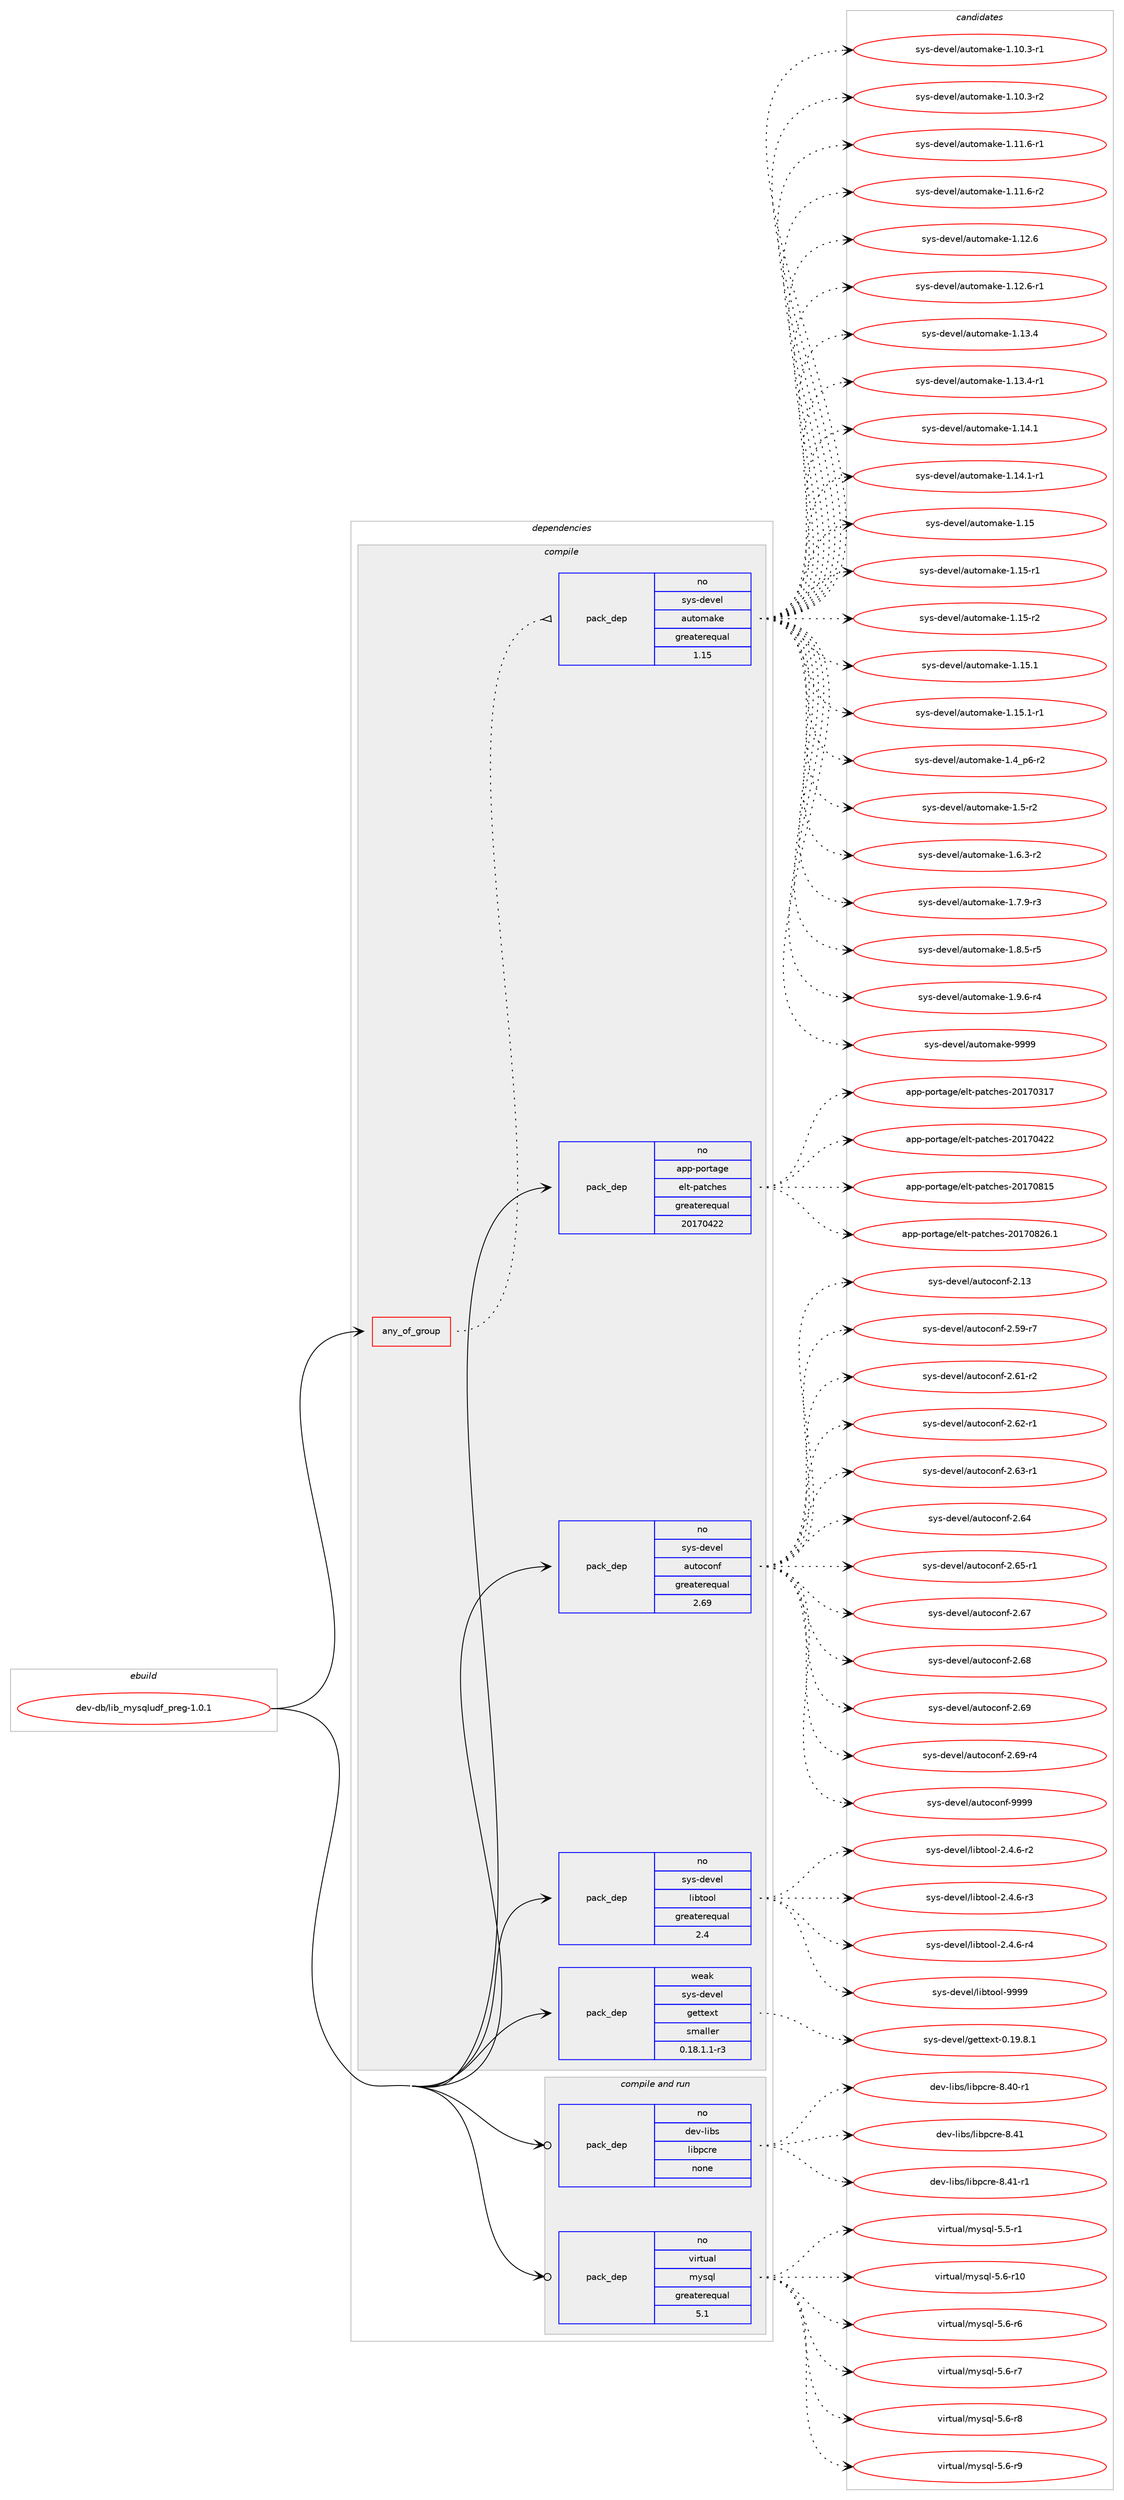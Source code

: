 digraph prolog {

# *************
# Graph options
# *************

newrank=true;
concentrate=true;
compound=true;
graph [rankdir=LR,fontname=Helvetica,fontsize=10,ranksep=1.5];#, ranksep=2.5, nodesep=0.2];
edge  [arrowhead=vee];
node  [fontname=Helvetica,fontsize=10];

# **********
# The ebuild
# **********

subgraph cluster_leftcol {
color=gray;
rank=same;
label=<<i>ebuild</i>>;
id [label="dev-db/lib_mysqludf_preg-1.0.1", color=red, width=4, href="../dev-db/lib_mysqludf_preg-1.0.1.svg"];
}

# ****************
# The dependencies
# ****************

subgraph cluster_midcol {
color=gray;
label=<<i>dependencies</i>>;
subgraph cluster_compile {
fillcolor="#eeeeee";
style=filled;
label=<<i>compile</i>>;
subgraph any1455 {
dependency66528 [label=<<TABLE BORDER="0" CELLBORDER="1" CELLSPACING="0" CELLPADDING="4"><TR><TD CELLPADDING="10">any_of_group</TD></TR></TABLE>>, shape=none, color=red];subgraph pack49085 {
dependency66529 [label=<<TABLE BORDER="0" CELLBORDER="1" CELLSPACING="0" CELLPADDING="4" WIDTH="220"><TR><TD ROWSPAN="6" CELLPADDING="30">pack_dep</TD></TR><TR><TD WIDTH="110">no</TD></TR><TR><TD>sys-devel</TD></TR><TR><TD>automake</TD></TR><TR><TD>greaterequal</TD></TR><TR><TD>1.15</TD></TR></TABLE>>, shape=none, color=blue];
}
dependency66528:e -> dependency66529:w [weight=20,style="dotted",arrowhead="oinv"];
}
id:e -> dependency66528:w [weight=20,style="solid",arrowhead="vee"];
subgraph pack49086 {
dependency66530 [label=<<TABLE BORDER="0" CELLBORDER="1" CELLSPACING="0" CELLPADDING="4" WIDTH="220"><TR><TD ROWSPAN="6" CELLPADDING="30">pack_dep</TD></TR><TR><TD WIDTH="110">no</TD></TR><TR><TD>app-portage</TD></TR><TR><TD>elt-patches</TD></TR><TR><TD>greaterequal</TD></TR><TR><TD>20170422</TD></TR></TABLE>>, shape=none, color=blue];
}
id:e -> dependency66530:w [weight=20,style="solid",arrowhead="vee"];
subgraph pack49087 {
dependency66531 [label=<<TABLE BORDER="0" CELLBORDER="1" CELLSPACING="0" CELLPADDING="4" WIDTH="220"><TR><TD ROWSPAN="6" CELLPADDING="30">pack_dep</TD></TR><TR><TD WIDTH="110">no</TD></TR><TR><TD>sys-devel</TD></TR><TR><TD>autoconf</TD></TR><TR><TD>greaterequal</TD></TR><TR><TD>2.69</TD></TR></TABLE>>, shape=none, color=blue];
}
id:e -> dependency66531:w [weight=20,style="solid",arrowhead="vee"];
subgraph pack49088 {
dependency66532 [label=<<TABLE BORDER="0" CELLBORDER="1" CELLSPACING="0" CELLPADDING="4" WIDTH="220"><TR><TD ROWSPAN="6" CELLPADDING="30">pack_dep</TD></TR><TR><TD WIDTH="110">no</TD></TR><TR><TD>sys-devel</TD></TR><TR><TD>libtool</TD></TR><TR><TD>greaterequal</TD></TR><TR><TD>2.4</TD></TR></TABLE>>, shape=none, color=blue];
}
id:e -> dependency66532:w [weight=20,style="solid",arrowhead="vee"];
subgraph pack49089 {
dependency66533 [label=<<TABLE BORDER="0" CELLBORDER="1" CELLSPACING="0" CELLPADDING="4" WIDTH="220"><TR><TD ROWSPAN="6" CELLPADDING="30">pack_dep</TD></TR><TR><TD WIDTH="110">weak</TD></TR><TR><TD>sys-devel</TD></TR><TR><TD>gettext</TD></TR><TR><TD>smaller</TD></TR><TR><TD>0.18.1.1-r3</TD></TR></TABLE>>, shape=none, color=blue];
}
id:e -> dependency66533:w [weight=20,style="solid",arrowhead="vee"];
}
subgraph cluster_compileandrun {
fillcolor="#eeeeee";
style=filled;
label=<<i>compile and run</i>>;
subgraph pack49090 {
dependency66534 [label=<<TABLE BORDER="0" CELLBORDER="1" CELLSPACING="0" CELLPADDING="4" WIDTH="220"><TR><TD ROWSPAN="6" CELLPADDING="30">pack_dep</TD></TR><TR><TD WIDTH="110">no</TD></TR><TR><TD>dev-libs</TD></TR><TR><TD>libpcre</TD></TR><TR><TD>none</TD></TR><TR><TD></TD></TR></TABLE>>, shape=none, color=blue];
}
id:e -> dependency66534:w [weight=20,style="solid",arrowhead="odotvee"];
subgraph pack49091 {
dependency66535 [label=<<TABLE BORDER="0" CELLBORDER="1" CELLSPACING="0" CELLPADDING="4" WIDTH="220"><TR><TD ROWSPAN="6" CELLPADDING="30">pack_dep</TD></TR><TR><TD WIDTH="110">no</TD></TR><TR><TD>virtual</TD></TR><TR><TD>mysql</TD></TR><TR><TD>greaterequal</TD></TR><TR><TD>5.1</TD></TR></TABLE>>, shape=none, color=blue];
}
id:e -> dependency66535:w [weight=20,style="solid",arrowhead="odotvee"];
}
subgraph cluster_run {
fillcolor="#eeeeee";
style=filled;
label=<<i>run</i>>;
}
}

# **************
# The candidates
# **************

subgraph cluster_choices {
rank=same;
color=gray;
label=<<i>candidates</i>>;

subgraph choice49085 {
color=black;
nodesep=1;
choice11512111545100101118101108479711711611110997107101454946494846514511449 [label="sys-devel/automake-1.10.3-r1", color=red, width=4,href="../sys-devel/automake-1.10.3-r1.svg"];
choice11512111545100101118101108479711711611110997107101454946494846514511450 [label="sys-devel/automake-1.10.3-r2", color=red, width=4,href="../sys-devel/automake-1.10.3-r2.svg"];
choice11512111545100101118101108479711711611110997107101454946494946544511449 [label="sys-devel/automake-1.11.6-r1", color=red, width=4,href="../sys-devel/automake-1.11.6-r1.svg"];
choice11512111545100101118101108479711711611110997107101454946494946544511450 [label="sys-devel/automake-1.11.6-r2", color=red, width=4,href="../sys-devel/automake-1.11.6-r2.svg"];
choice1151211154510010111810110847971171161111099710710145494649504654 [label="sys-devel/automake-1.12.6", color=red, width=4,href="../sys-devel/automake-1.12.6.svg"];
choice11512111545100101118101108479711711611110997107101454946495046544511449 [label="sys-devel/automake-1.12.6-r1", color=red, width=4,href="../sys-devel/automake-1.12.6-r1.svg"];
choice1151211154510010111810110847971171161111099710710145494649514652 [label="sys-devel/automake-1.13.4", color=red, width=4,href="../sys-devel/automake-1.13.4.svg"];
choice11512111545100101118101108479711711611110997107101454946495146524511449 [label="sys-devel/automake-1.13.4-r1", color=red, width=4,href="../sys-devel/automake-1.13.4-r1.svg"];
choice1151211154510010111810110847971171161111099710710145494649524649 [label="sys-devel/automake-1.14.1", color=red, width=4,href="../sys-devel/automake-1.14.1.svg"];
choice11512111545100101118101108479711711611110997107101454946495246494511449 [label="sys-devel/automake-1.14.1-r1", color=red, width=4,href="../sys-devel/automake-1.14.1-r1.svg"];
choice115121115451001011181011084797117116111109971071014549464953 [label="sys-devel/automake-1.15", color=red, width=4,href="../sys-devel/automake-1.15.svg"];
choice1151211154510010111810110847971171161111099710710145494649534511449 [label="sys-devel/automake-1.15-r1", color=red, width=4,href="../sys-devel/automake-1.15-r1.svg"];
choice1151211154510010111810110847971171161111099710710145494649534511450 [label="sys-devel/automake-1.15-r2", color=red, width=4,href="../sys-devel/automake-1.15-r2.svg"];
choice1151211154510010111810110847971171161111099710710145494649534649 [label="sys-devel/automake-1.15.1", color=red, width=4,href="../sys-devel/automake-1.15.1.svg"];
choice11512111545100101118101108479711711611110997107101454946495346494511449 [label="sys-devel/automake-1.15.1-r1", color=red, width=4,href="../sys-devel/automake-1.15.1-r1.svg"];
choice115121115451001011181011084797117116111109971071014549465295112544511450 [label="sys-devel/automake-1.4_p6-r2", color=red, width=4,href="../sys-devel/automake-1.4_p6-r2.svg"];
choice11512111545100101118101108479711711611110997107101454946534511450 [label="sys-devel/automake-1.5-r2", color=red, width=4,href="../sys-devel/automake-1.5-r2.svg"];
choice115121115451001011181011084797117116111109971071014549465446514511450 [label="sys-devel/automake-1.6.3-r2", color=red, width=4,href="../sys-devel/automake-1.6.3-r2.svg"];
choice115121115451001011181011084797117116111109971071014549465546574511451 [label="sys-devel/automake-1.7.9-r3", color=red, width=4,href="../sys-devel/automake-1.7.9-r3.svg"];
choice115121115451001011181011084797117116111109971071014549465646534511453 [label="sys-devel/automake-1.8.5-r5", color=red, width=4,href="../sys-devel/automake-1.8.5-r5.svg"];
choice115121115451001011181011084797117116111109971071014549465746544511452 [label="sys-devel/automake-1.9.6-r4", color=red, width=4,href="../sys-devel/automake-1.9.6-r4.svg"];
choice115121115451001011181011084797117116111109971071014557575757 [label="sys-devel/automake-9999", color=red, width=4,href="../sys-devel/automake-9999.svg"];
dependency66529:e -> choice11512111545100101118101108479711711611110997107101454946494846514511449:w [style=dotted,weight="100"];
dependency66529:e -> choice11512111545100101118101108479711711611110997107101454946494846514511450:w [style=dotted,weight="100"];
dependency66529:e -> choice11512111545100101118101108479711711611110997107101454946494946544511449:w [style=dotted,weight="100"];
dependency66529:e -> choice11512111545100101118101108479711711611110997107101454946494946544511450:w [style=dotted,weight="100"];
dependency66529:e -> choice1151211154510010111810110847971171161111099710710145494649504654:w [style=dotted,weight="100"];
dependency66529:e -> choice11512111545100101118101108479711711611110997107101454946495046544511449:w [style=dotted,weight="100"];
dependency66529:e -> choice1151211154510010111810110847971171161111099710710145494649514652:w [style=dotted,weight="100"];
dependency66529:e -> choice11512111545100101118101108479711711611110997107101454946495146524511449:w [style=dotted,weight="100"];
dependency66529:e -> choice1151211154510010111810110847971171161111099710710145494649524649:w [style=dotted,weight="100"];
dependency66529:e -> choice11512111545100101118101108479711711611110997107101454946495246494511449:w [style=dotted,weight="100"];
dependency66529:e -> choice115121115451001011181011084797117116111109971071014549464953:w [style=dotted,weight="100"];
dependency66529:e -> choice1151211154510010111810110847971171161111099710710145494649534511449:w [style=dotted,weight="100"];
dependency66529:e -> choice1151211154510010111810110847971171161111099710710145494649534511450:w [style=dotted,weight="100"];
dependency66529:e -> choice1151211154510010111810110847971171161111099710710145494649534649:w [style=dotted,weight="100"];
dependency66529:e -> choice11512111545100101118101108479711711611110997107101454946495346494511449:w [style=dotted,weight="100"];
dependency66529:e -> choice115121115451001011181011084797117116111109971071014549465295112544511450:w [style=dotted,weight="100"];
dependency66529:e -> choice11512111545100101118101108479711711611110997107101454946534511450:w [style=dotted,weight="100"];
dependency66529:e -> choice115121115451001011181011084797117116111109971071014549465446514511450:w [style=dotted,weight="100"];
dependency66529:e -> choice115121115451001011181011084797117116111109971071014549465546574511451:w [style=dotted,weight="100"];
dependency66529:e -> choice115121115451001011181011084797117116111109971071014549465646534511453:w [style=dotted,weight="100"];
dependency66529:e -> choice115121115451001011181011084797117116111109971071014549465746544511452:w [style=dotted,weight="100"];
dependency66529:e -> choice115121115451001011181011084797117116111109971071014557575757:w [style=dotted,weight="100"];
}
subgraph choice49086 {
color=black;
nodesep=1;
choice97112112451121111141169710310147101108116451129711699104101115455048495548514955 [label="app-portage/elt-patches-20170317", color=red, width=4,href="../app-portage/elt-patches-20170317.svg"];
choice97112112451121111141169710310147101108116451129711699104101115455048495548525050 [label="app-portage/elt-patches-20170422", color=red, width=4,href="../app-portage/elt-patches-20170422.svg"];
choice97112112451121111141169710310147101108116451129711699104101115455048495548564953 [label="app-portage/elt-patches-20170815", color=red, width=4,href="../app-portage/elt-patches-20170815.svg"];
choice971121124511211111411697103101471011081164511297116991041011154550484955485650544649 [label="app-portage/elt-patches-20170826.1", color=red, width=4,href="../app-portage/elt-patches-20170826.1.svg"];
dependency66530:e -> choice97112112451121111141169710310147101108116451129711699104101115455048495548514955:w [style=dotted,weight="100"];
dependency66530:e -> choice97112112451121111141169710310147101108116451129711699104101115455048495548525050:w [style=dotted,weight="100"];
dependency66530:e -> choice97112112451121111141169710310147101108116451129711699104101115455048495548564953:w [style=dotted,weight="100"];
dependency66530:e -> choice971121124511211111411697103101471011081164511297116991041011154550484955485650544649:w [style=dotted,weight="100"];
}
subgraph choice49087 {
color=black;
nodesep=1;
choice115121115451001011181011084797117116111991111101024550464951 [label="sys-devel/autoconf-2.13", color=red, width=4,href="../sys-devel/autoconf-2.13.svg"];
choice1151211154510010111810110847971171161119911111010245504653574511455 [label="sys-devel/autoconf-2.59-r7", color=red, width=4,href="../sys-devel/autoconf-2.59-r7.svg"];
choice1151211154510010111810110847971171161119911111010245504654494511450 [label="sys-devel/autoconf-2.61-r2", color=red, width=4,href="../sys-devel/autoconf-2.61-r2.svg"];
choice1151211154510010111810110847971171161119911111010245504654504511449 [label="sys-devel/autoconf-2.62-r1", color=red, width=4,href="../sys-devel/autoconf-2.62-r1.svg"];
choice1151211154510010111810110847971171161119911111010245504654514511449 [label="sys-devel/autoconf-2.63-r1", color=red, width=4,href="../sys-devel/autoconf-2.63-r1.svg"];
choice115121115451001011181011084797117116111991111101024550465452 [label="sys-devel/autoconf-2.64", color=red, width=4,href="../sys-devel/autoconf-2.64.svg"];
choice1151211154510010111810110847971171161119911111010245504654534511449 [label="sys-devel/autoconf-2.65-r1", color=red, width=4,href="../sys-devel/autoconf-2.65-r1.svg"];
choice115121115451001011181011084797117116111991111101024550465455 [label="sys-devel/autoconf-2.67", color=red, width=4,href="../sys-devel/autoconf-2.67.svg"];
choice115121115451001011181011084797117116111991111101024550465456 [label="sys-devel/autoconf-2.68", color=red, width=4,href="../sys-devel/autoconf-2.68.svg"];
choice115121115451001011181011084797117116111991111101024550465457 [label="sys-devel/autoconf-2.69", color=red, width=4,href="../sys-devel/autoconf-2.69.svg"];
choice1151211154510010111810110847971171161119911111010245504654574511452 [label="sys-devel/autoconf-2.69-r4", color=red, width=4,href="../sys-devel/autoconf-2.69-r4.svg"];
choice115121115451001011181011084797117116111991111101024557575757 [label="sys-devel/autoconf-9999", color=red, width=4,href="../sys-devel/autoconf-9999.svg"];
dependency66531:e -> choice115121115451001011181011084797117116111991111101024550464951:w [style=dotted,weight="100"];
dependency66531:e -> choice1151211154510010111810110847971171161119911111010245504653574511455:w [style=dotted,weight="100"];
dependency66531:e -> choice1151211154510010111810110847971171161119911111010245504654494511450:w [style=dotted,weight="100"];
dependency66531:e -> choice1151211154510010111810110847971171161119911111010245504654504511449:w [style=dotted,weight="100"];
dependency66531:e -> choice1151211154510010111810110847971171161119911111010245504654514511449:w [style=dotted,weight="100"];
dependency66531:e -> choice115121115451001011181011084797117116111991111101024550465452:w [style=dotted,weight="100"];
dependency66531:e -> choice1151211154510010111810110847971171161119911111010245504654534511449:w [style=dotted,weight="100"];
dependency66531:e -> choice115121115451001011181011084797117116111991111101024550465455:w [style=dotted,weight="100"];
dependency66531:e -> choice115121115451001011181011084797117116111991111101024550465456:w [style=dotted,weight="100"];
dependency66531:e -> choice115121115451001011181011084797117116111991111101024550465457:w [style=dotted,weight="100"];
dependency66531:e -> choice1151211154510010111810110847971171161119911111010245504654574511452:w [style=dotted,weight="100"];
dependency66531:e -> choice115121115451001011181011084797117116111991111101024557575757:w [style=dotted,weight="100"];
}
subgraph choice49088 {
color=black;
nodesep=1;
choice1151211154510010111810110847108105981161111111084550465246544511450 [label="sys-devel/libtool-2.4.6-r2", color=red, width=4,href="../sys-devel/libtool-2.4.6-r2.svg"];
choice1151211154510010111810110847108105981161111111084550465246544511451 [label="sys-devel/libtool-2.4.6-r3", color=red, width=4,href="../sys-devel/libtool-2.4.6-r3.svg"];
choice1151211154510010111810110847108105981161111111084550465246544511452 [label="sys-devel/libtool-2.4.6-r4", color=red, width=4,href="../sys-devel/libtool-2.4.6-r4.svg"];
choice1151211154510010111810110847108105981161111111084557575757 [label="sys-devel/libtool-9999", color=red, width=4,href="../sys-devel/libtool-9999.svg"];
dependency66532:e -> choice1151211154510010111810110847108105981161111111084550465246544511450:w [style=dotted,weight="100"];
dependency66532:e -> choice1151211154510010111810110847108105981161111111084550465246544511451:w [style=dotted,weight="100"];
dependency66532:e -> choice1151211154510010111810110847108105981161111111084550465246544511452:w [style=dotted,weight="100"];
dependency66532:e -> choice1151211154510010111810110847108105981161111111084557575757:w [style=dotted,weight="100"];
}
subgraph choice49089 {
color=black;
nodesep=1;
choice1151211154510010111810110847103101116116101120116454846495746564649 [label="sys-devel/gettext-0.19.8.1", color=red, width=4,href="../sys-devel/gettext-0.19.8.1.svg"];
dependency66533:e -> choice1151211154510010111810110847103101116116101120116454846495746564649:w [style=dotted,weight="100"];
}
subgraph choice49090 {
color=black;
nodesep=1;
choice100101118451081059811547108105981129911410145564652484511449 [label="dev-libs/libpcre-8.40-r1", color=red, width=4,href="../dev-libs/libpcre-8.40-r1.svg"];
choice10010111845108105981154710810598112991141014556465249 [label="dev-libs/libpcre-8.41", color=red, width=4,href="../dev-libs/libpcre-8.41.svg"];
choice100101118451081059811547108105981129911410145564652494511449 [label="dev-libs/libpcre-8.41-r1", color=red, width=4,href="../dev-libs/libpcre-8.41-r1.svg"];
dependency66534:e -> choice100101118451081059811547108105981129911410145564652484511449:w [style=dotted,weight="100"];
dependency66534:e -> choice10010111845108105981154710810598112991141014556465249:w [style=dotted,weight="100"];
dependency66534:e -> choice100101118451081059811547108105981129911410145564652494511449:w [style=dotted,weight="100"];
}
subgraph choice49091 {
color=black;
nodesep=1;
choice1181051141161179710847109121115113108455346534511449 [label="virtual/mysql-5.5-r1", color=red, width=4,href="../virtual/mysql-5.5-r1.svg"];
choice118105114116117971084710912111511310845534654451144948 [label="virtual/mysql-5.6-r10", color=red, width=4,href="../virtual/mysql-5.6-r10.svg"];
choice1181051141161179710847109121115113108455346544511454 [label="virtual/mysql-5.6-r6", color=red, width=4,href="../virtual/mysql-5.6-r6.svg"];
choice1181051141161179710847109121115113108455346544511455 [label="virtual/mysql-5.6-r7", color=red, width=4,href="../virtual/mysql-5.6-r7.svg"];
choice1181051141161179710847109121115113108455346544511456 [label="virtual/mysql-5.6-r8", color=red, width=4,href="../virtual/mysql-5.6-r8.svg"];
choice1181051141161179710847109121115113108455346544511457 [label="virtual/mysql-5.6-r9", color=red, width=4,href="../virtual/mysql-5.6-r9.svg"];
dependency66535:e -> choice1181051141161179710847109121115113108455346534511449:w [style=dotted,weight="100"];
dependency66535:e -> choice118105114116117971084710912111511310845534654451144948:w [style=dotted,weight="100"];
dependency66535:e -> choice1181051141161179710847109121115113108455346544511454:w [style=dotted,weight="100"];
dependency66535:e -> choice1181051141161179710847109121115113108455346544511455:w [style=dotted,weight="100"];
dependency66535:e -> choice1181051141161179710847109121115113108455346544511456:w [style=dotted,weight="100"];
dependency66535:e -> choice1181051141161179710847109121115113108455346544511457:w [style=dotted,weight="100"];
}
}

}
